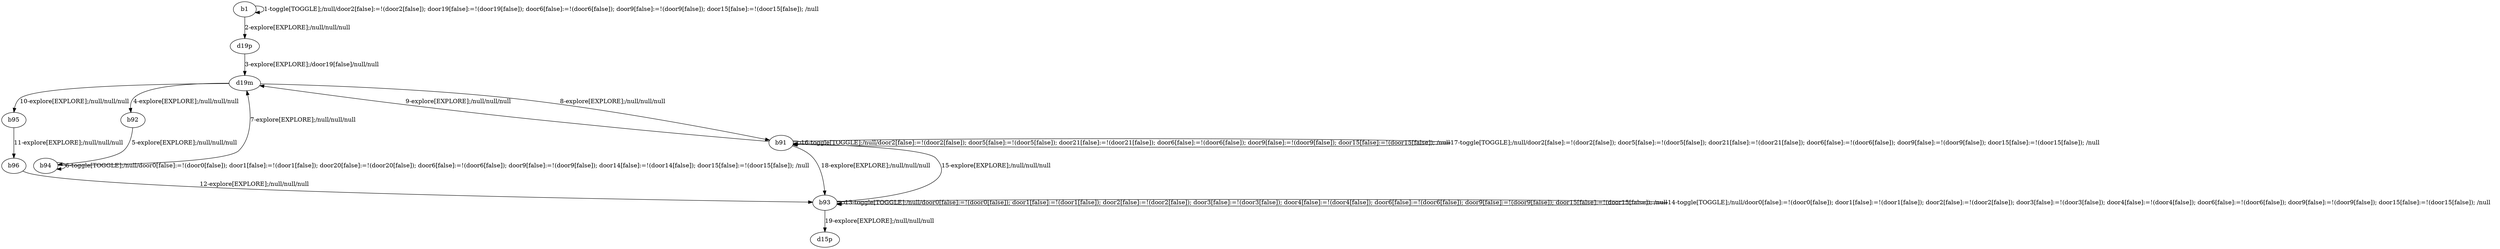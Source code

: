 # Total number of goals covered by this test: 2
# b91 --> b91
# b93 --> b91

digraph g {
"b1" -> "b1" [label = "1-toggle[TOGGLE];/null/door2[false]:=!(door2[false]); door19[false]:=!(door19[false]); door6[false]:=!(door6[false]); door9[false]:=!(door9[false]); door15[false]:=!(door15[false]); /null"];
"b1" -> "d19p" [label = "2-explore[EXPLORE];/null/null/null"];
"d19p" -> "d19m" [label = "3-explore[EXPLORE];/door19[false]/null/null"];
"d19m" -> "b92" [label = "4-explore[EXPLORE];/null/null/null"];
"b92" -> "b94" [label = "5-explore[EXPLORE];/null/null/null"];
"b94" -> "b94" [label = "6-toggle[TOGGLE];/null/door0[false]:=!(door0[false]); door1[false]:=!(door1[false]); door20[false]:=!(door20[false]); door6[false]:=!(door6[false]); door9[false]:=!(door9[false]); door14[false]:=!(door14[false]); door15[false]:=!(door15[false]); /null"];
"b94" -> "d19m" [label = "7-explore[EXPLORE];/null/null/null"];
"d19m" -> "b91" [label = "8-explore[EXPLORE];/null/null/null"];
"b91" -> "d19m" [label = "9-explore[EXPLORE];/null/null/null"];
"d19m" -> "b95" [label = "10-explore[EXPLORE];/null/null/null"];
"b95" -> "b96" [label = "11-explore[EXPLORE];/null/null/null"];
"b96" -> "b93" [label = "12-explore[EXPLORE];/null/null/null"];
"b93" -> "b93" [label = "13-toggle[TOGGLE];/null/door0[false]:=!(door0[false]); door1[false]:=!(door1[false]); door2[false]:=!(door2[false]); door3[false]:=!(door3[false]); door4[false]:=!(door4[false]); door6[false]:=!(door6[false]); door9[false]:=!(door9[false]); door15[false]:=!(door15[false]); /null"];
"b93" -> "b93" [label = "14-toggle[TOGGLE];/null/door0[false]:=!(door0[false]); door1[false]:=!(door1[false]); door2[false]:=!(door2[false]); door3[false]:=!(door3[false]); door4[false]:=!(door4[false]); door6[false]:=!(door6[false]); door9[false]:=!(door9[false]); door15[false]:=!(door15[false]); /null"];
"b93" -> "b91" [label = "15-explore[EXPLORE];/null/null/null"];
"b91" -> "b91" [label = "16-toggle[TOGGLE];/null/door2[false]:=!(door2[false]); door5[false]:=!(door5[false]); door21[false]:=!(door21[false]); door6[false]:=!(door6[false]); door9[false]:=!(door9[false]); door15[false]:=!(door15[false]); /null"];
"b91" -> "b91" [label = "17-toggle[TOGGLE];/null/door2[false]:=!(door2[false]); door5[false]:=!(door5[false]); door21[false]:=!(door21[false]); door6[false]:=!(door6[false]); door9[false]:=!(door9[false]); door15[false]:=!(door15[false]); /null"];
"b91" -> "b93" [label = "18-explore[EXPLORE];/null/null/null"];
"b93" -> "d15p" [label = "19-explore[EXPLORE];/null/null/null"];
}